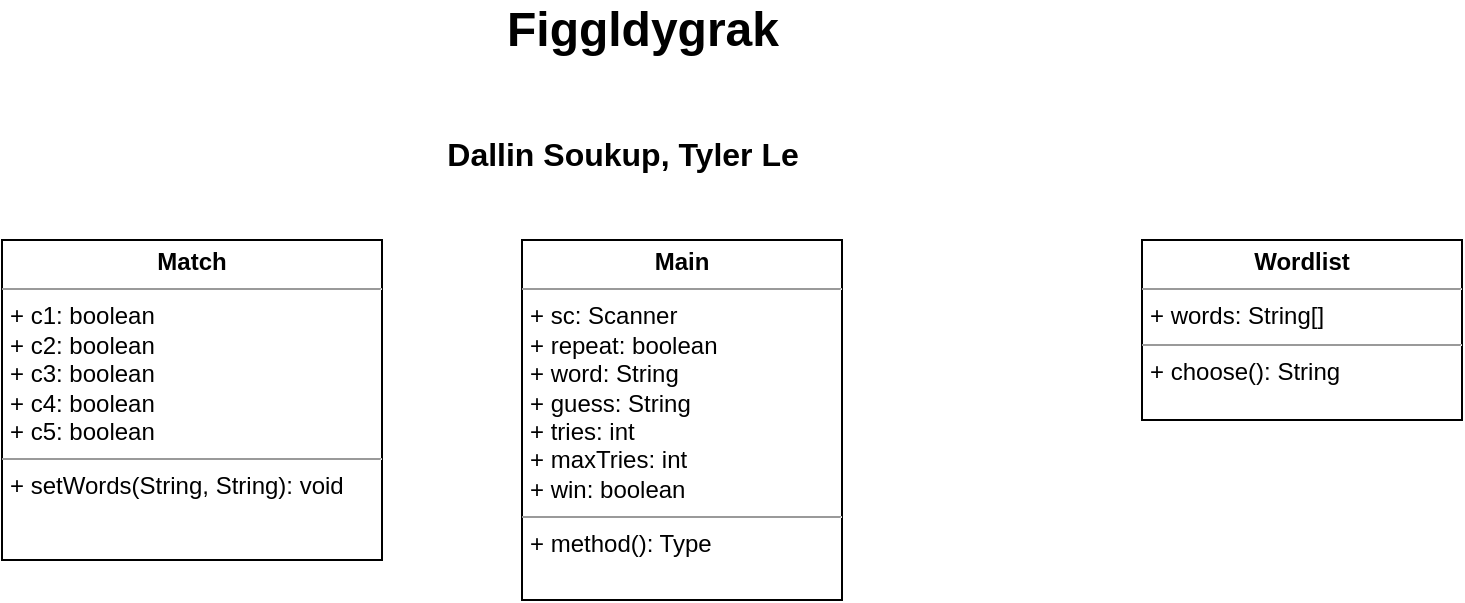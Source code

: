 <mxfile version="21.7.3" type="github">
  <diagram name="Page-1" id="Tx2Y7DHx7KfpgCzlKDU4">
    <mxGraphModel dx="814" dy="436" grid="1" gridSize="10" guides="1" tooltips="1" connect="1" arrows="1" fold="1" page="1" pageScale="1" pageWidth="850" pageHeight="1100" math="0" shadow="0">
      <root>
        <mxCell id="0" />
        <mxCell id="1" parent="0" />
        <mxCell id="DddoxypXK8zhNxieMubF-4" value="Figgldygrak" style="text;strokeColor=none;fillColor=none;html=1;fontSize=24;fontStyle=1;verticalAlign=middle;align=center;" vertex="1" parent="1">
          <mxGeometry x="270" y="150" width="160" height="30" as="geometry" />
        </mxCell>
        <mxCell id="DddoxypXK8zhNxieMubF-5" value="&lt;font style=&quot;font-size: 16px;&quot;&gt;Dallin Soukup, Tyler Le&lt;/font&gt;" style="text;strokeColor=none;fillColor=none;html=1;fontSize=24;fontStyle=1;verticalAlign=middle;align=center;" vertex="1" parent="1">
          <mxGeometry x="120" y="210" width="440" height="30" as="geometry" />
        </mxCell>
        <mxCell id="DddoxypXK8zhNxieMubF-6" value="&lt;p style=&quot;margin:0px;margin-top:4px;text-align:center;&quot;&gt;&lt;b&gt;Main&lt;/b&gt;&lt;/p&gt;&lt;hr size=&quot;1&quot;&gt;&lt;p style=&quot;margin:0px;margin-left:4px;&quot;&gt;+ sc: Scanner&lt;/p&gt;&lt;p style=&quot;margin:0px;margin-left:4px;&quot;&gt;+ repeat: boolean&lt;/p&gt;&lt;p style=&quot;margin:0px;margin-left:4px;&quot;&gt;+ word: String&lt;/p&gt;&lt;p style=&quot;margin:0px;margin-left:4px;&quot;&gt;+ guess: String&lt;/p&gt;&lt;p style=&quot;margin:0px;margin-left:4px;&quot;&gt;+ tries: int&lt;/p&gt;&lt;p style=&quot;margin:0px;margin-left:4px;&quot;&gt;+ maxTries: int&lt;/p&gt;&lt;p style=&quot;margin:0px;margin-left:4px;&quot;&gt;+ win: boolean&lt;/p&gt;&lt;hr size=&quot;1&quot;&gt;&lt;p style=&quot;margin:0px;margin-left:4px;&quot;&gt;+ method(): Type&lt;/p&gt;" style="verticalAlign=top;align=left;overflow=fill;fontSize=12;fontFamily=Helvetica;html=1;whiteSpace=wrap;" vertex="1" parent="1">
          <mxGeometry x="290" y="270" width="160" height="180" as="geometry" />
        </mxCell>
        <mxCell id="DddoxypXK8zhNxieMubF-7" value="&lt;p style=&quot;margin:0px;margin-top:4px;text-align:center;&quot;&gt;&lt;b&gt;Wordlist&lt;/b&gt;&lt;/p&gt;&lt;hr size=&quot;1&quot;&gt;&lt;p style=&quot;margin:0px;margin-left:4px;&quot;&gt;+ words: String[]&lt;/p&gt;&lt;hr size=&quot;1&quot;&gt;&lt;p style=&quot;margin:0px;margin-left:4px;&quot;&gt;+ choose(): String&lt;/p&gt;" style="verticalAlign=top;align=left;overflow=fill;fontSize=12;fontFamily=Helvetica;html=1;whiteSpace=wrap;" vertex="1" parent="1">
          <mxGeometry x="600" y="270" width="160" height="90" as="geometry" />
        </mxCell>
        <mxCell id="DddoxypXK8zhNxieMubF-8" value="&lt;p style=&quot;margin:0px;margin-top:4px;text-align:center;&quot;&gt;&lt;b&gt;Match&lt;/b&gt;&lt;/p&gt;&lt;hr size=&quot;1&quot;&gt;&lt;p style=&quot;margin:0px;margin-left:4px;&quot;&gt;+ c1: boolean&lt;/p&gt;&lt;p style=&quot;margin:0px;margin-left:4px;&quot;&gt;+ c2: boolean&lt;/p&gt;&lt;p style=&quot;margin:0px;margin-left:4px;&quot;&gt;+ c3: boolean&lt;/p&gt;&lt;p style=&quot;margin:0px;margin-left:4px;&quot;&gt;+ c4: boolean&lt;/p&gt;&lt;p style=&quot;margin:0px;margin-left:4px;&quot;&gt;+ c5: boolean&lt;/p&gt;&lt;hr size=&quot;1&quot;&gt;&lt;p style=&quot;margin:0px;margin-left:4px;&quot;&gt;+ setWords(String, String): void&lt;/p&gt;" style="verticalAlign=top;align=left;overflow=fill;fontSize=12;fontFamily=Helvetica;html=1;whiteSpace=wrap;" vertex="1" parent="1">
          <mxGeometry x="30" y="270" width="190" height="160" as="geometry" />
        </mxCell>
      </root>
    </mxGraphModel>
  </diagram>
</mxfile>
